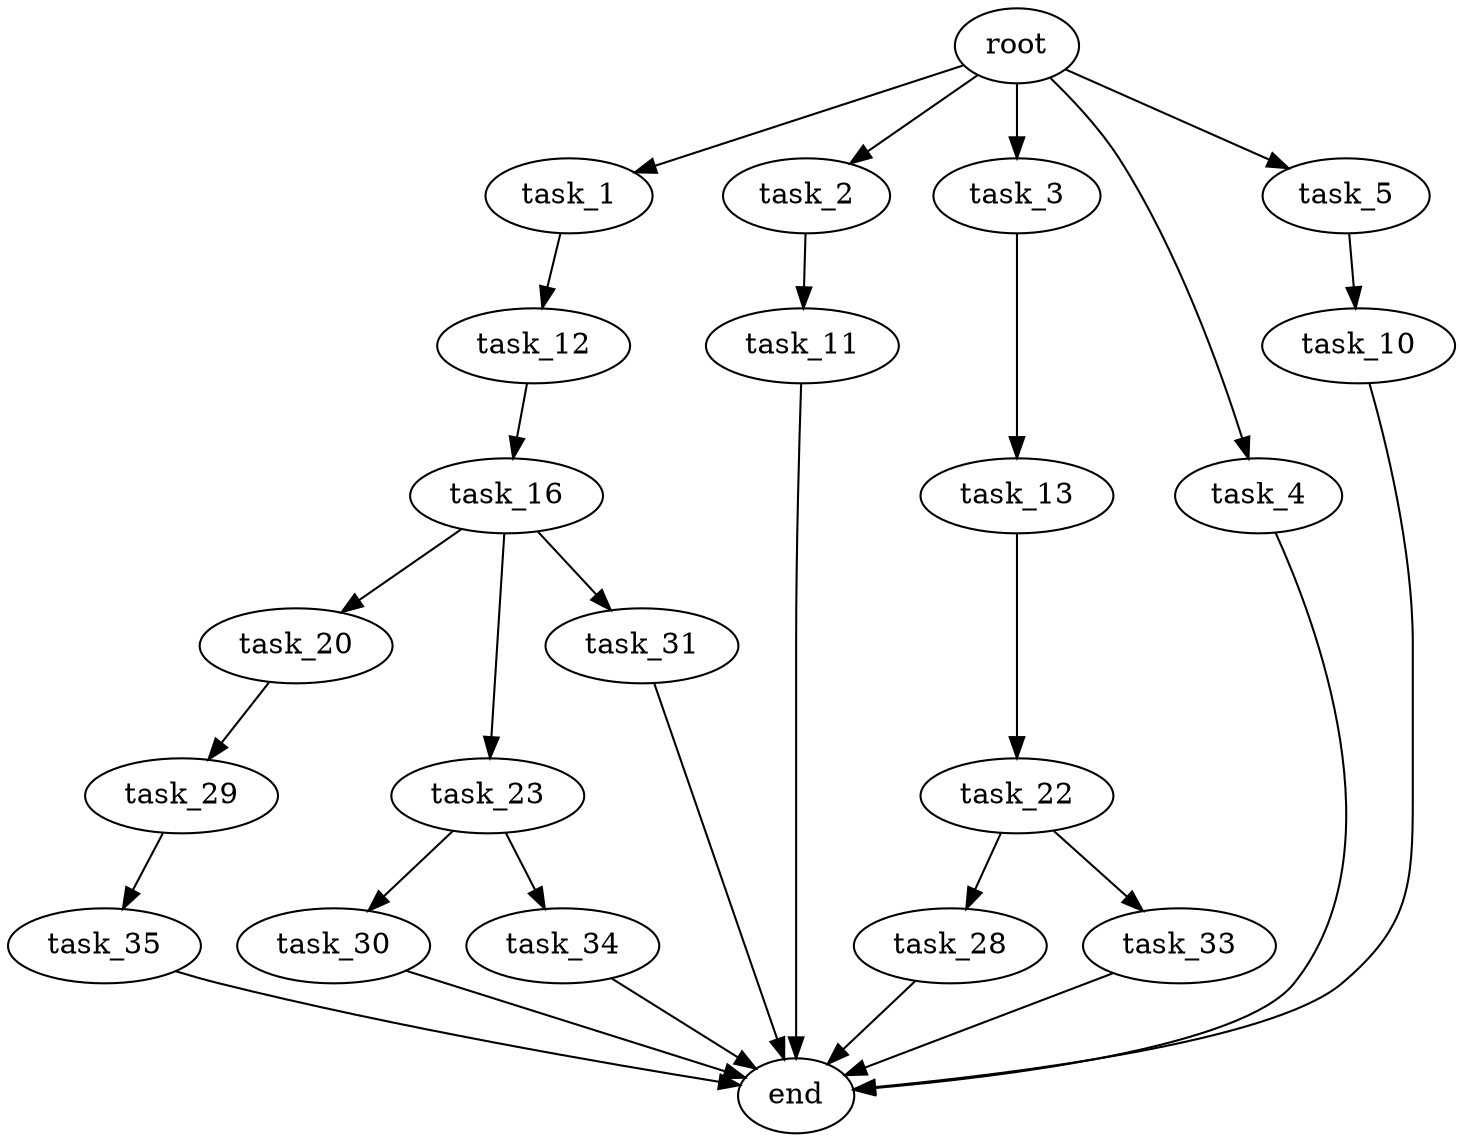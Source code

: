 digraph G {
  root [size="0.000000"];
  task_1 [size="231928233984.000000"];
  task_2 [size="28991029248.000000"];
  task_3 [size="511465764976.000000"];
  task_4 [size="1135076629739.000000"];
  task_5 [size="68719476736.000000"];
  task_10 [size="154879929644.000000"];
  task_11 [size="1053446239706.000000"];
  task_12 [size="47554290688.000000"];
  task_13 [size="162133413272.000000"];
  task_16 [size="10772171320.000000"];
  task_20 [size="501349719413.000000"];
  task_22 [size="22456219123.000000"];
  task_23 [size="29383874743.000000"];
  task_28 [size="231928233984.000000"];
  task_29 [size="68719476736.000000"];
  task_30 [size="106150892647.000000"];
  task_31 [size="231928233984.000000"];
  task_33 [size="175195453210.000000"];
  task_34 [size="12729410212.000000"];
  task_35 [size="5388140346.000000"];
  end [size="0.000000"];

  root -> task_1 [size="1.000000"];
  root -> task_2 [size="1.000000"];
  root -> task_3 [size="1.000000"];
  root -> task_4 [size="1.000000"];
  root -> task_5 [size="1.000000"];
  task_1 -> task_12 [size="301989888.000000"];
  task_2 -> task_11 [size="75497472.000000"];
  task_3 -> task_13 [size="536870912.000000"];
  task_4 -> end [size="1.000000"];
  task_5 -> task_10 [size="134217728.000000"];
  task_10 -> end [size="1.000000"];
  task_11 -> end [size="1.000000"];
  task_12 -> task_16 [size="838860800.000000"];
  task_13 -> task_22 [size="134217728.000000"];
  task_16 -> task_20 [size="209715200.000000"];
  task_16 -> task_23 [size="209715200.000000"];
  task_16 -> task_31 [size="209715200.000000"];
  task_20 -> task_29 [size="411041792.000000"];
  task_22 -> task_28 [size="33554432.000000"];
  task_22 -> task_33 [size="33554432.000000"];
  task_23 -> task_30 [size="33554432.000000"];
  task_23 -> task_34 [size="33554432.000000"];
  task_28 -> end [size="1.000000"];
  task_29 -> task_35 [size="134217728.000000"];
  task_30 -> end [size="1.000000"];
  task_31 -> end [size="1.000000"];
  task_33 -> end [size="1.000000"];
  task_34 -> end [size="1.000000"];
  task_35 -> end [size="1.000000"];
}
